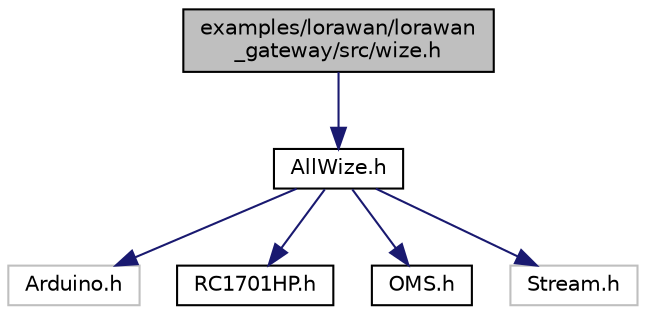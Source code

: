 digraph "examples/lorawan/lorawan_gateway/src/wize.h"
{
 // LATEX_PDF_SIZE
  edge [fontname="Helvetica",fontsize="10",labelfontname="Helvetica",labelfontsize="10"];
  node [fontname="Helvetica",fontsize="10",shape=record];
  Node1 [label="examples/lorawan/lorawan\l_gateway/src/wize.h",height=0.2,width=0.4,color="black", fillcolor="grey75", style="filled", fontcolor="black",tooltip=" "];
  Node1 -> Node2 [color="midnightblue",fontsize="10",style="solid",fontname="Helvetica"];
  Node2 [label="AllWize.h",height=0.2,width=0.4,color="black", fillcolor="white", style="filled",URL="$AllWize_8h.html",tooltip=" "];
  Node2 -> Node3 [color="midnightblue",fontsize="10",style="solid",fontname="Helvetica"];
  Node3 [label="Arduino.h",height=0.2,width=0.4,color="grey75", fillcolor="white", style="filled",tooltip=" "];
  Node2 -> Node4 [color="midnightblue",fontsize="10",style="solid",fontname="Helvetica"];
  Node4 [label="RC1701HP.h",height=0.2,width=0.4,color="black", fillcolor="white", style="filled",URL="$RC1701HP_8h.html",tooltip=" "];
  Node2 -> Node5 [color="midnightblue",fontsize="10",style="solid",fontname="Helvetica"];
  Node5 [label="OMS.h",height=0.2,width=0.4,color="black", fillcolor="white", style="filled",URL="$OMS_8h.html",tooltip=" "];
  Node2 -> Node6 [color="midnightblue",fontsize="10",style="solid",fontname="Helvetica"];
  Node6 [label="Stream.h",height=0.2,width=0.4,color="grey75", fillcolor="white", style="filled",tooltip=" "];
}
